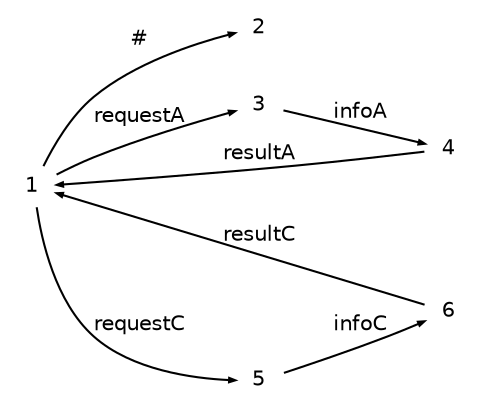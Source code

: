 digraph g
{
   graph [rankdir=LR];
   edge [arrowsize=0.3,fontsize=10,fontname=Helvetica];
   node [shape=plaintext,width=.3,height=.2,fontsize=10,fontname=Helvetica];
   1->2 [label="#"];
   1->3 [label="requestA"];
   1->5 [label="requestC"];
   3->4 [label="infoA"];
   4->1 [label="resultA"];
   5->6 [label="infoC"];
   6->1 [label="resultC"];
}
